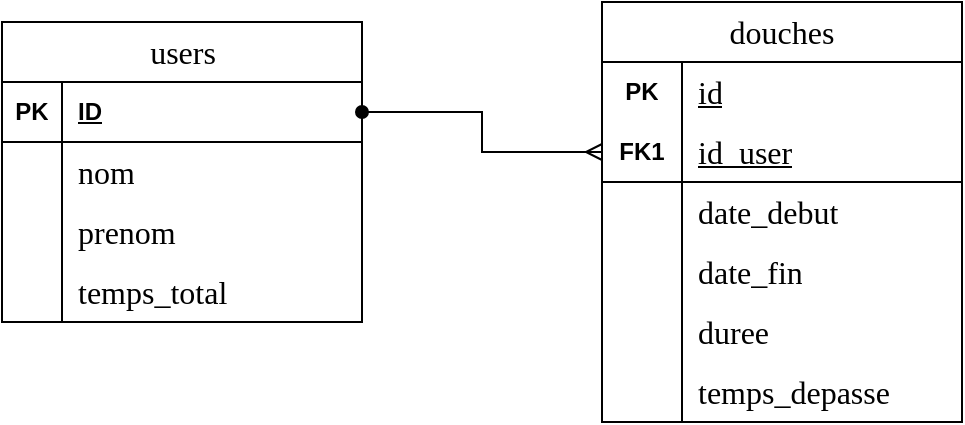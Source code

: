 <mxfile version="24.7.17">
  <diagram name="Page-1" id="p8Ki7Ioqd_qwwZMdIqR2">
    <mxGraphModel dx="615" dy="399" grid="1" gridSize="10" guides="1" tooltips="1" connect="1" arrows="1" fold="1" page="1" pageScale="1" pageWidth="827" pageHeight="1169" math="0" shadow="0">
      <root>
        <mxCell id="0" />
        <mxCell id="1" parent="0" />
        <mxCell id="-qwVRY42FFap3uIOFxS3-1" value="&lt;span style=&quot;caret-color: rgb(0, 0, 0); font-family: -webkit-standard; font-size: medium; font-weight: 400; text-align: start; text-wrap: wrap;&quot;&gt;users&lt;/span&gt;" style="shape=table;startSize=30;container=1;collapsible=1;childLayout=tableLayout;fixedRows=1;rowLines=0;fontStyle=1;align=center;resizeLast=1;html=1;" vertex="1" parent="1">
          <mxGeometry x="80" y="260" width="180" height="150" as="geometry" />
        </mxCell>
        <mxCell id="-qwVRY42FFap3uIOFxS3-2" value="" style="shape=tableRow;horizontal=0;startSize=0;swimlaneHead=0;swimlaneBody=0;fillColor=none;collapsible=0;dropTarget=0;points=[[0,0.5],[1,0.5]];portConstraint=eastwest;top=0;left=0;right=0;bottom=1;" vertex="1" parent="-qwVRY42FFap3uIOFxS3-1">
          <mxGeometry y="30" width="180" height="30" as="geometry" />
        </mxCell>
        <mxCell id="-qwVRY42FFap3uIOFxS3-3" value="PK" style="shape=partialRectangle;connectable=0;fillColor=none;top=0;left=0;bottom=0;right=0;fontStyle=1;overflow=hidden;whiteSpace=wrap;html=1;" vertex="1" parent="-qwVRY42FFap3uIOFxS3-2">
          <mxGeometry width="30" height="30" as="geometry">
            <mxRectangle width="30" height="30" as="alternateBounds" />
          </mxGeometry>
        </mxCell>
        <mxCell id="-qwVRY42FFap3uIOFxS3-4" value="ID" style="shape=partialRectangle;connectable=0;fillColor=none;top=0;left=0;bottom=0;right=0;align=left;spacingLeft=6;fontStyle=5;overflow=hidden;whiteSpace=wrap;html=1;" vertex="1" parent="-qwVRY42FFap3uIOFxS3-2">
          <mxGeometry x="30" width="150" height="30" as="geometry">
            <mxRectangle width="150" height="30" as="alternateBounds" />
          </mxGeometry>
        </mxCell>
        <mxCell id="-qwVRY42FFap3uIOFxS3-5" value="" style="shape=tableRow;horizontal=0;startSize=0;swimlaneHead=0;swimlaneBody=0;fillColor=none;collapsible=0;dropTarget=0;points=[[0,0.5],[1,0.5]];portConstraint=eastwest;top=0;left=0;right=0;bottom=0;" vertex="1" parent="-qwVRY42FFap3uIOFxS3-1">
          <mxGeometry y="60" width="180" height="30" as="geometry" />
        </mxCell>
        <mxCell id="-qwVRY42FFap3uIOFxS3-6" value="" style="shape=partialRectangle;connectable=0;fillColor=none;top=0;left=0;bottom=0;right=0;editable=1;overflow=hidden;whiteSpace=wrap;html=1;" vertex="1" parent="-qwVRY42FFap3uIOFxS3-5">
          <mxGeometry width="30" height="30" as="geometry">
            <mxRectangle width="30" height="30" as="alternateBounds" />
          </mxGeometry>
        </mxCell>
        <mxCell id="-qwVRY42FFap3uIOFxS3-7" value="&lt;span style=&quot;caret-color: rgb(0, 0, 0); font-family: -webkit-standard; font-size: medium;&quot;&gt;nom&lt;/span&gt;" style="shape=partialRectangle;connectable=0;fillColor=none;top=0;left=0;bottom=0;right=0;align=left;spacingLeft=6;overflow=hidden;whiteSpace=wrap;html=1;" vertex="1" parent="-qwVRY42FFap3uIOFxS3-5">
          <mxGeometry x="30" width="150" height="30" as="geometry">
            <mxRectangle width="150" height="30" as="alternateBounds" />
          </mxGeometry>
        </mxCell>
        <mxCell id="-qwVRY42FFap3uIOFxS3-8" value="" style="shape=tableRow;horizontal=0;startSize=0;swimlaneHead=0;swimlaneBody=0;fillColor=none;collapsible=0;dropTarget=0;points=[[0,0.5],[1,0.5]];portConstraint=eastwest;top=0;left=0;right=0;bottom=0;" vertex="1" parent="-qwVRY42FFap3uIOFxS3-1">
          <mxGeometry y="90" width="180" height="30" as="geometry" />
        </mxCell>
        <mxCell id="-qwVRY42FFap3uIOFxS3-9" value="" style="shape=partialRectangle;connectable=0;fillColor=none;top=0;left=0;bottom=0;right=0;editable=1;overflow=hidden;whiteSpace=wrap;html=1;" vertex="1" parent="-qwVRY42FFap3uIOFxS3-8">
          <mxGeometry width="30" height="30" as="geometry">
            <mxRectangle width="30" height="30" as="alternateBounds" />
          </mxGeometry>
        </mxCell>
        <mxCell id="-qwVRY42FFap3uIOFxS3-10" value="&lt;span style=&quot;caret-color: rgb(0, 0, 0); font-family: -webkit-standard; font-size: medium;&quot;&gt;prenom&lt;/span&gt;" style="shape=partialRectangle;connectable=0;fillColor=none;top=0;left=0;bottom=0;right=0;align=left;spacingLeft=6;overflow=hidden;whiteSpace=wrap;html=1;" vertex="1" parent="-qwVRY42FFap3uIOFxS3-8">
          <mxGeometry x="30" width="150" height="30" as="geometry">
            <mxRectangle width="150" height="30" as="alternateBounds" />
          </mxGeometry>
        </mxCell>
        <mxCell id="-qwVRY42FFap3uIOFxS3-11" value="" style="shape=tableRow;horizontal=0;startSize=0;swimlaneHead=0;swimlaneBody=0;fillColor=none;collapsible=0;dropTarget=0;points=[[0,0.5],[1,0.5]];portConstraint=eastwest;top=0;left=0;right=0;bottom=0;" vertex="1" parent="-qwVRY42FFap3uIOFxS3-1">
          <mxGeometry y="120" width="180" height="30" as="geometry" />
        </mxCell>
        <mxCell id="-qwVRY42FFap3uIOFxS3-12" value="" style="shape=partialRectangle;connectable=0;fillColor=none;top=0;left=0;bottom=0;right=0;editable=1;overflow=hidden;whiteSpace=wrap;html=1;" vertex="1" parent="-qwVRY42FFap3uIOFxS3-11">
          <mxGeometry width="30" height="30" as="geometry">
            <mxRectangle width="30" height="30" as="alternateBounds" />
          </mxGeometry>
        </mxCell>
        <mxCell id="-qwVRY42FFap3uIOFxS3-13" value="&lt;span style=&quot;caret-color: rgb(0, 0, 0); font-family: -webkit-standard; font-size: medium;&quot;&gt;temps_total&lt;/span&gt;" style="shape=partialRectangle;connectable=0;fillColor=none;top=0;left=0;bottom=0;right=0;align=left;spacingLeft=6;overflow=hidden;whiteSpace=wrap;html=1;" vertex="1" parent="-qwVRY42FFap3uIOFxS3-11">
          <mxGeometry x="30" width="150" height="30" as="geometry">
            <mxRectangle width="150" height="30" as="alternateBounds" />
          </mxGeometry>
        </mxCell>
        <mxCell id="-qwVRY42FFap3uIOFxS3-18" value="&lt;span style=&quot;caret-color: rgb(0, 0, 0); font-family: -webkit-standard; font-size: medium; font-weight: 400; text-align: start;&quot;&gt;douches&lt;/span&gt;" style="shape=table;startSize=30;container=1;collapsible=1;childLayout=tableLayout;fixedRows=1;rowLines=0;fontStyle=1;align=center;resizeLast=1;html=1;whiteSpace=wrap;" vertex="1" parent="1">
          <mxGeometry x="380" y="250" width="180" height="210" as="geometry" />
        </mxCell>
        <mxCell id="-qwVRY42FFap3uIOFxS3-19" value="" style="shape=tableRow;horizontal=0;startSize=0;swimlaneHead=0;swimlaneBody=0;fillColor=none;collapsible=0;dropTarget=0;points=[[0,0.5],[1,0.5]];portConstraint=eastwest;top=0;left=0;right=0;bottom=0;html=1;" vertex="1" parent="-qwVRY42FFap3uIOFxS3-18">
          <mxGeometry y="30" width="180" height="30" as="geometry" />
        </mxCell>
        <mxCell id="-qwVRY42FFap3uIOFxS3-20" value="PK" style="shape=partialRectangle;connectable=0;fillColor=none;top=0;left=0;bottom=0;right=0;fontStyle=1;overflow=hidden;html=1;whiteSpace=wrap;" vertex="1" parent="-qwVRY42FFap3uIOFxS3-19">
          <mxGeometry width="40" height="30" as="geometry">
            <mxRectangle width="40" height="30" as="alternateBounds" />
          </mxGeometry>
        </mxCell>
        <mxCell id="-qwVRY42FFap3uIOFxS3-21" value="&lt;span style=&quot;caret-color: rgb(0, 0, 0); font-family: -webkit-standard; font-size: medium; font-weight: 400; text-decoration-line: none;&quot;&gt;id&lt;/span&gt;" style="shape=partialRectangle;connectable=0;fillColor=none;top=0;left=0;bottom=0;right=0;align=left;spacingLeft=6;fontStyle=5;overflow=hidden;html=1;whiteSpace=wrap;" vertex="1" parent="-qwVRY42FFap3uIOFxS3-19">
          <mxGeometry x="40" width="140" height="30" as="geometry">
            <mxRectangle width="140" height="30" as="alternateBounds" />
          </mxGeometry>
        </mxCell>
        <mxCell id="-qwVRY42FFap3uIOFxS3-22" value="" style="shape=tableRow;horizontal=0;startSize=0;swimlaneHead=0;swimlaneBody=0;fillColor=none;collapsible=0;dropTarget=0;points=[[0,0.5],[1,0.5]];portConstraint=eastwest;top=0;left=0;right=0;bottom=1;html=1;" vertex="1" parent="-qwVRY42FFap3uIOFxS3-18">
          <mxGeometry y="60" width="180" height="30" as="geometry" />
        </mxCell>
        <mxCell id="-qwVRY42FFap3uIOFxS3-23" value="FK1" style="shape=partialRectangle;connectable=0;fillColor=none;top=0;left=0;bottom=0;right=0;fontStyle=1;overflow=hidden;html=1;whiteSpace=wrap;" vertex="1" parent="-qwVRY42FFap3uIOFxS3-22">
          <mxGeometry width="40" height="30" as="geometry">
            <mxRectangle width="40" height="30" as="alternateBounds" />
          </mxGeometry>
        </mxCell>
        <mxCell id="-qwVRY42FFap3uIOFxS3-24" value="&lt;span style=&quot;caret-color: rgb(0, 0, 0); font-family: -webkit-standard; font-size: medium; font-weight: 400; text-decoration-line: none;&quot;&gt;id_user&lt;/span&gt;" style="shape=partialRectangle;connectable=0;fillColor=none;top=0;left=0;bottom=0;right=0;align=left;spacingLeft=6;fontStyle=5;overflow=hidden;html=1;whiteSpace=wrap;" vertex="1" parent="-qwVRY42FFap3uIOFxS3-22">
          <mxGeometry x="40" width="140" height="30" as="geometry">
            <mxRectangle width="140" height="30" as="alternateBounds" />
          </mxGeometry>
        </mxCell>
        <mxCell id="-qwVRY42FFap3uIOFxS3-25" value="" style="shape=tableRow;horizontal=0;startSize=0;swimlaneHead=0;swimlaneBody=0;fillColor=none;collapsible=0;dropTarget=0;points=[[0,0.5],[1,0.5]];portConstraint=eastwest;top=0;left=0;right=0;bottom=0;html=1;" vertex="1" parent="-qwVRY42FFap3uIOFxS3-18">
          <mxGeometry y="90" width="180" height="30" as="geometry" />
        </mxCell>
        <mxCell id="-qwVRY42FFap3uIOFxS3-26" value="" style="shape=partialRectangle;connectable=0;fillColor=none;top=0;left=0;bottom=0;right=0;editable=1;overflow=hidden;html=1;whiteSpace=wrap;" vertex="1" parent="-qwVRY42FFap3uIOFxS3-25">
          <mxGeometry width="40" height="30" as="geometry">
            <mxRectangle width="40" height="30" as="alternateBounds" />
          </mxGeometry>
        </mxCell>
        <mxCell id="-qwVRY42FFap3uIOFxS3-27" value="&lt;span style=&quot;caret-color: rgb(0, 0, 0); font-family: -webkit-standard; font-size: medium;&quot;&gt;date_debut&lt;/span&gt;" style="shape=partialRectangle;connectable=0;fillColor=none;top=0;left=0;bottom=0;right=0;align=left;spacingLeft=6;overflow=hidden;html=1;whiteSpace=wrap;" vertex="1" parent="-qwVRY42FFap3uIOFxS3-25">
          <mxGeometry x="40" width="140" height="30" as="geometry">
            <mxRectangle width="140" height="30" as="alternateBounds" />
          </mxGeometry>
        </mxCell>
        <mxCell id="-qwVRY42FFap3uIOFxS3-28" value="" style="shape=tableRow;horizontal=0;startSize=0;swimlaneHead=0;swimlaneBody=0;fillColor=none;collapsible=0;dropTarget=0;points=[[0,0.5],[1,0.5]];portConstraint=eastwest;top=0;left=0;right=0;bottom=0;html=1;" vertex="1" parent="-qwVRY42FFap3uIOFxS3-18">
          <mxGeometry y="120" width="180" height="30" as="geometry" />
        </mxCell>
        <mxCell id="-qwVRY42FFap3uIOFxS3-29" value="" style="shape=partialRectangle;connectable=0;fillColor=none;top=0;left=0;bottom=0;right=0;editable=1;overflow=hidden;html=1;whiteSpace=wrap;" vertex="1" parent="-qwVRY42FFap3uIOFxS3-28">
          <mxGeometry width="40" height="30" as="geometry">
            <mxRectangle width="40" height="30" as="alternateBounds" />
          </mxGeometry>
        </mxCell>
        <mxCell id="-qwVRY42FFap3uIOFxS3-30" value="&lt;span style=&quot;caret-color: rgb(0, 0, 0); font-family: -webkit-standard; font-size: medium;&quot;&gt;date_fin&lt;/span&gt;" style="shape=partialRectangle;connectable=0;fillColor=none;top=0;left=0;bottom=0;right=0;align=left;spacingLeft=6;overflow=hidden;html=1;whiteSpace=wrap;" vertex="1" parent="-qwVRY42FFap3uIOFxS3-28">
          <mxGeometry x="40" width="140" height="30" as="geometry">
            <mxRectangle width="140" height="30" as="alternateBounds" />
          </mxGeometry>
        </mxCell>
        <mxCell id="-qwVRY42FFap3uIOFxS3-91" value="&lt;span style=&quot;caret-color: rgb(0, 0, 0); font-family: -webkit-standard; font-size: medium;&quot;&gt;duree&lt;/span&gt;" style="shape=partialRectangle;connectable=0;fillColor=none;top=0;left=0;bottom=0;right=0;align=left;spacingLeft=6;overflow=hidden;html=1;whiteSpace=wrap;" vertex="1" parent="1">
          <mxGeometry x="420" y="400" width="120" height="30" as="geometry">
            <mxRectangle width="120" height="30" as="alternateBounds" />
          </mxGeometry>
        </mxCell>
        <mxCell id="-qwVRY42FFap3uIOFxS3-92" value="&lt;span style=&quot;caret-color: rgb(0, 0, 0); font-family: -webkit-standard; font-size: medium;&quot;&gt;temps_depasse&lt;/span&gt;" style="shape=partialRectangle;connectable=0;fillColor=none;top=0;left=0;bottom=0;right=0;align=left;spacingLeft=6;overflow=hidden;html=1;whiteSpace=wrap;" vertex="1" parent="1">
          <mxGeometry x="420" y="430" width="120" height="30" as="geometry">
            <mxRectangle width="120" height="30" as="alternateBounds" />
          </mxGeometry>
        </mxCell>
        <mxCell id="-qwVRY42FFap3uIOFxS3-94" value="" style="line;strokeWidth=1;rotatable=0;dashed=0;labelPosition=right;align=left;verticalAlign=middle;spacingTop=0;spacingLeft=6;points=[];portConstraint=eastwest;direction=south;" vertex="1" parent="1">
          <mxGeometry x="415" y="380" width="10" height="80" as="geometry" />
        </mxCell>
        <mxCell id="-qwVRY42FFap3uIOFxS3-96" style="edgeStyle=orthogonalEdgeStyle;rounded=0;orthogonalLoop=1;jettySize=auto;html=1;exitX=1;exitY=0.5;exitDx=0;exitDy=0;entryX=0;entryY=0.5;entryDx=0;entryDy=0;endArrow=ERmany;endFill=0;startArrow=oval;startFill=1;" edge="1" parent="1" source="-qwVRY42FFap3uIOFxS3-2" target="-qwVRY42FFap3uIOFxS3-22">
          <mxGeometry relative="1" as="geometry" />
        </mxCell>
      </root>
    </mxGraphModel>
  </diagram>
</mxfile>
